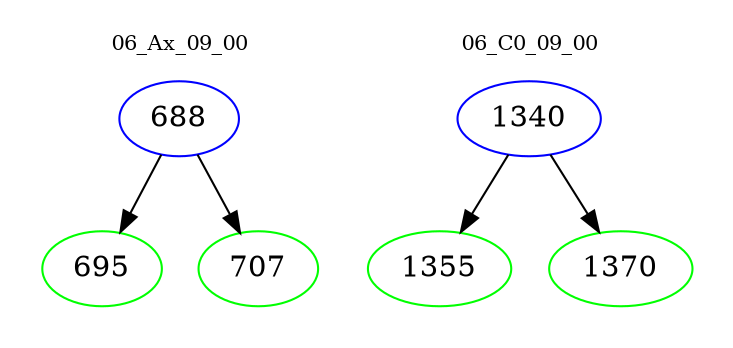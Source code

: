 digraph{
subgraph cluster_0 {
color = white
label = "06_Ax_09_00";
fontsize=10;
T0_688 [label="688", color="blue"]
T0_688 -> T0_695 [color="black"]
T0_695 [label="695", color="green"]
T0_688 -> T0_707 [color="black"]
T0_707 [label="707", color="green"]
}
subgraph cluster_1 {
color = white
label = "06_C0_09_00";
fontsize=10;
T1_1340 [label="1340", color="blue"]
T1_1340 -> T1_1355 [color="black"]
T1_1355 [label="1355", color="green"]
T1_1340 -> T1_1370 [color="black"]
T1_1370 [label="1370", color="green"]
}
}
